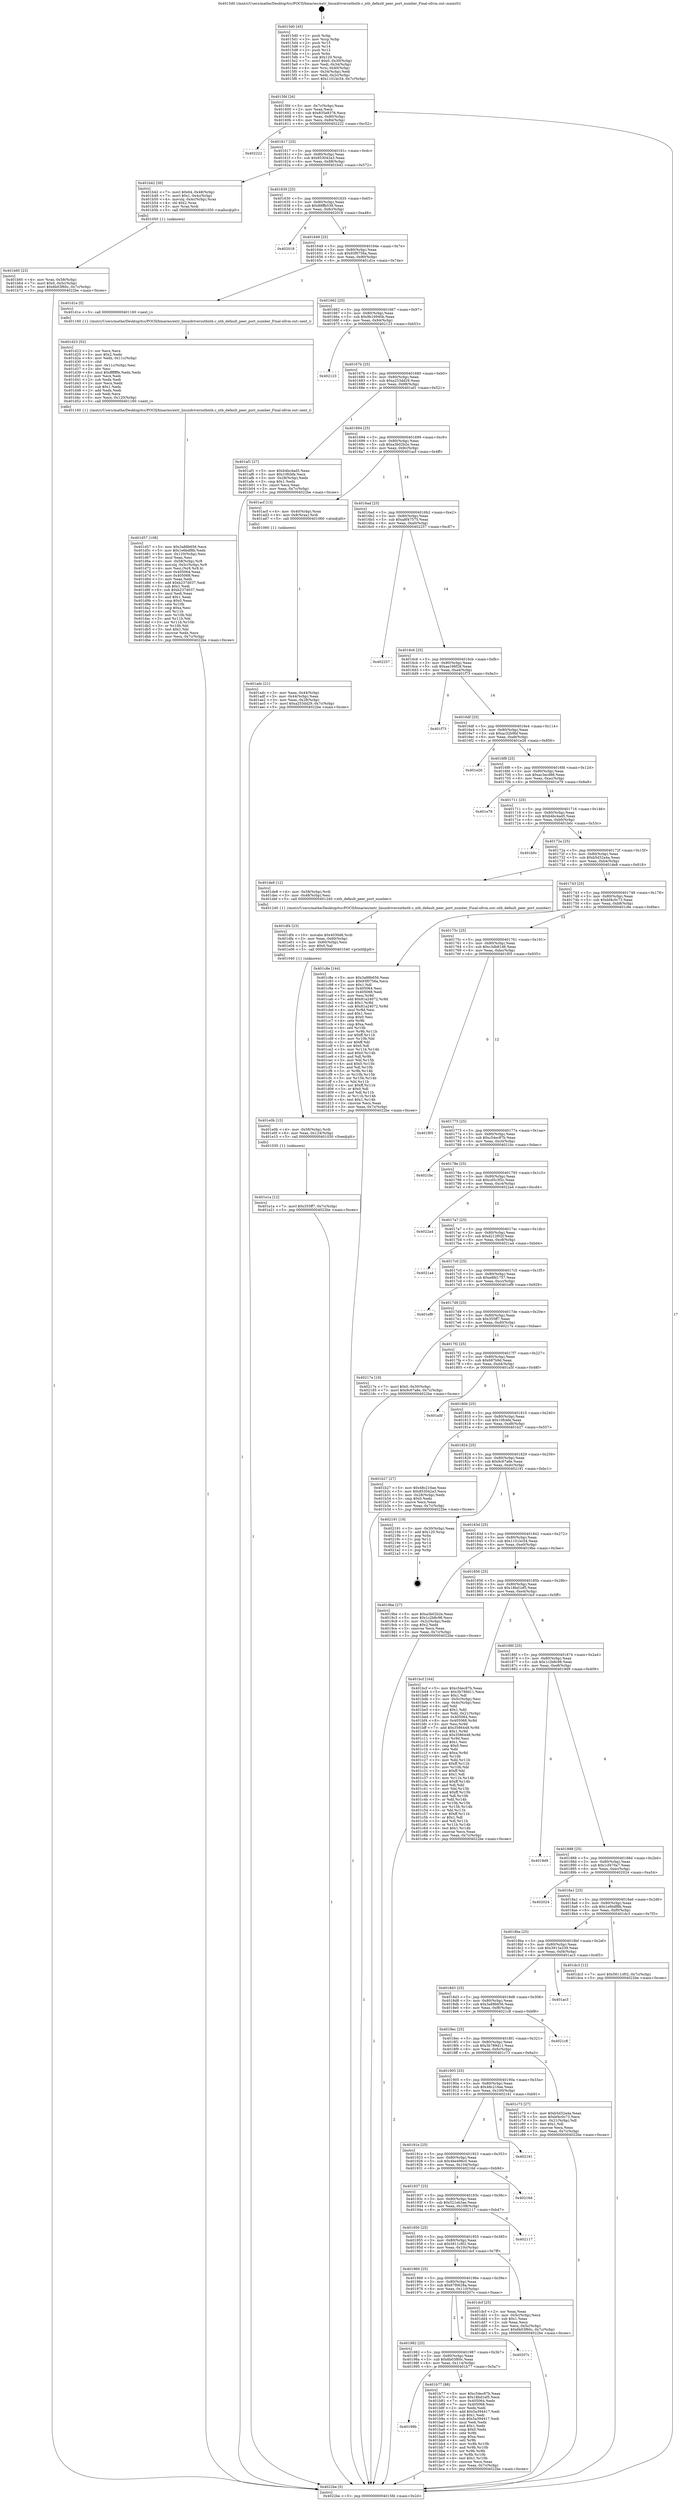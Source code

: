 digraph "0x4015d0" {
  label = "0x4015d0 (/mnt/c/Users/mathe/Desktop/tcc/POCII/binaries/extr_linuxdriversntbntb.c_ntb_default_peer_port_number_Final-ollvm.out::main(0))"
  labelloc = "t"
  node[shape=record]

  Entry [label="",width=0.3,height=0.3,shape=circle,fillcolor=black,style=filled]
  "0x4015fd" [label="{
     0x4015fd [26]\l
     | [instrs]\l
     &nbsp;&nbsp;0x4015fd \<+3\>: mov -0x7c(%rbp),%eax\l
     &nbsp;&nbsp;0x401600 \<+2\>: mov %eax,%ecx\l
     &nbsp;&nbsp;0x401602 \<+6\>: sub $0x835e8376,%ecx\l
     &nbsp;&nbsp;0x401608 \<+3\>: mov %eax,-0x80(%rbp)\l
     &nbsp;&nbsp;0x40160b \<+6\>: mov %ecx,-0x84(%rbp)\l
     &nbsp;&nbsp;0x401611 \<+6\>: je 0000000000402222 \<main+0xc52\>\l
  }"]
  "0x402222" [label="{
     0x402222\l
  }", style=dashed]
  "0x401617" [label="{
     0x401617 [25]\l
     | [instrs]\l
     &nbsp;&nbsp;0x401617 \<+5\>: jmp 000000000040161c \<main+0x4c\>\l
     &nbsp;&nbsp;0x40161c \<+3\>: mov -0x80(%rbp),%eax\l
     &nbsp;&nbsp;0x40161f \<+5\>: sub $0x853042a3,%eax\l
     &nbsp;&nbsp;0x401624 \<+6\>: mov %eax,-0x88(%rbp)\l
     &nbsp;&nbsp;0x40162a \<+6\>: je 0000000000401b42 \<main+0x572\>\l
  }"]
  Exit [label="",width=0.3,height=0.3,shape=circle,fillcolor=black,style=filled,peripheries=2]
  "0x401b42" [label="{
     0x401b42 [30]\l
     | [instrs]\l
     &nbsp;&nbsp;0x401b42 \<+7\>: movl $0x64,-0x48(%rbp)\l
     &nbsp;&nbsp;0x401b49 \<+7\>: movl $0x1,-0x4c(%rbp)\l
     &nbsp;&nbsp;0x401b50 \<+4\>: movslq -0x4c(%rbp),%rax\l
     &nbsp;&nbsp;0x401b54 \<+4\>: shl $0x2,%rax\l
     &nbsp;&nbsp;0x401b58 \<+3\>: mov %rax,%rdi\l
     &nbsp;&nbsp;0x401b5b \<+5\>: call 0000000000401050 \<malloc@plt\>\l
     | [calls]\l
     &nbsp;&nbsp;0x401050 \{1\} (unknown)\l
  }"]
  "0x401630" [label="{
     0x401630 [25]\l
     | [instrs]\l
     &nbsp;&nbsp;0x401630 \<+5\>: jmp 0000000000401635 \<main+0x65\>\l
     &nbsp;&nbsp;0x401635 \<+3\>: mov -0x80(%rbp),%eax\l
     &nbsp;&nbsp;0x401638 \<+5\>: sub $0x89ffb538,%eax\l
     &nbsp;&nbsp;0x40163d \<+6\>: mov %eax,-0x8c(%rbp)\l
     &nbsp;&nbsp;0x401643 \<+6\>: je 0000000000402018 \<main+0xa48\>\l
  }"]
  "0x401e1a" [label="{
     0x401e1a [12]\l
     | [instrs]\l
     &nbsp;&nbsp;0x401e1a \<+7\>: movl $0x355ff7,-0x7c(%rbp)\l
     &nbsp;&nbsp;0x401e21 \<+5\>: jmp 00000000004022be \<main+0xcee\>\l
  }"]
  "0x402018" [label="{
     0x402018\l
  }", style=dashed]
  "0x401649" [label="{
     0x401649 [25]\l
     | [instrs]\l
     &nbsp;&nbsp;0x401649 \<+5\>: jmp 000000000040164e \<main+0x7e\>\l
     &nbsp;&nbsp;0x40164e \<+3\>: mov -0x80(%rbp),%eax\l
     &nbsp;&nbsp;0x401651 \<+5\>: sub $0x93f0756a,%eax\l
     &nbsp;&nbsp;0x401656 \<+6\>: mov %eax,-0x90(%rbp)\l
     &nbsp;&nbsp;0x40165c \<+6\>: je 0000000000401d1e \<main+0x74e\>\l
  }"]
  "0x401e0b" [label="{
     0x401e0b [15]\l
     | [instrs]\l
     &nbsp;&nbsp;0x401e0b \<+4\>: mov -0x58(%rbp),%rdi\l
     &nbsp;&nbsp;0x401e0f \<+6\>: mov %eax,-0x124(%rbp)\l
     &nbsp;&nbsp;0x401e15 \<+5\>: call 0000000000401030 \<free@plt\>\l
     | [calls]\l
     &nbsp;&nbsp;0x401030 \{1\} (unknown)\l
  }"]
  "0x401d1e" [label="{
     0x401d1e [5]\l
     | [instrs]\l
     &nbsp;&nbsp;0x401d1e \<+5\>: call 0000000000401160 \<next_i\>\l
     | [calls]\l
     &nbsp;&nbsp;0x401160 \{1\} (/mnt/c/Users/mathe/Desktop/tcc/POCII/binaries/extr_linuxdriversntbntb.c_ntb_default_peer_port_number_Final-ollvm.out::next_i)\l
  }"]
  "0x401662" [label="{
     0x401662 [25]\l
     | [instrs]\l
     &nbsp;&nbsp;0x401662 \<+5\>: jmp 0000000000401667 \<main+0x97\>\l
     &nbsp;&nbsp;0x401667 \<+3\>: mov -0x80(%rbp),%eax\l
     &nbsp;&nbsp;0x40166a \<+5\>: sub $0x9b16940b,%eax\l
     &nbsp;&nbsp;0x40166f \<+6\>: mov %eax,-0x94(%rbp)\l
     &nbsp;&nbsp;0x401675 \<+6\>: je 0000000000402123 \<main+0xb53\>\l
  }"]
  "0x401df4" [label="{
     0x401df4 [23]\l
     | [instrs]\l
     &nbsp;&nbsp;0x401df4 \<+10\>: movabs $0x4030d6,%rdi\l
     &nbsp;&nbsp;0x401dfe \<+3\>: mov %eax,-0x60(%rbp)\l
     &nbsp;&nbsp;0x401e01 \<+3\>: mov -0x60(%rbp),%esi\l
     &nbsp;&nbsp;0x401e04 \<+2\>: mov $0x0,%al\l
     &nbsp;&nbsp;0x401e06 \<+5\>: call 0000000000401040 \<printf@plt\>\l
     | [calls]\l
     &nbsp;&nbsp;0x401040 \{1\} (unknown)\l
  }"]
  "0x402123" [label="{
     0x402123\l
  }", style=dashed]
  "0x40167b" [label="{
     0x40167b [25]\l
     | [instrs]\l
     &nbsp;&nbsp;0x40167b \<+5\>: jmp 0000000000401680 \<main+0xb0\>\l
     &nbsp;&nbsp;0x401680 \<+3\>: mov -0x80(%rbp),%eax\l
     &nbsp;&nbsp;0x401683 \<+5\>: sub $0xa253dd29,%eax\l
     &nbsp;&nbsp;0x401688 \<+6\>: mov %eax,-0x98(%rbp)\l
     &nbsp;&nbsp;0x40168e \<+6\>: je 0000000000401af1 \<main+0x521\>\l
  }"]
  "0x401d57" [label="{
     0x401d57 [108]\l
     | [instrs]\l
     &nbsp;&nbsp;0x401d57 \<+5\>: mov $0x3a88b656,%ecx\l
     &nbsp;&nbsp;0x401d5c \<+5\>: mov $0x1e6bdf8b,%edx\l
     &nbsp;&nbsp;0x401d61 \<+6\>: mov -0x120(%rbp),%esi\l
     &nbsp;&nbsp;0x401d67 \<+3\>: imul %eax,%esi\l
     &nbsp;&nbsp;0x401d6a \<+4\>: mov -0x58(%rbp),%r8\l
     &nbsp;&nbsp;0x401d6e \<+4\>: movslq -0x5c(%rbp),%r9\l
     &nbsp;&nbsp;0x401d72 \<+4\>: mov %esi,(%r8,%r9,4)\l
     &nbsp;&nbsp;0x401d76 \<+7\>: mov 0x405064,%eax\l
     &nbsp;&nbsp;0x401d7d \<+7\>: mov 0x405068,%esi\l
     &nbsp;&nbsp;0x401d84 \<+2\>: mov %eax,%edi\l
     &nbsp;&nbsp;0x401d86 \<+6\>: add $0xb237d037,%edi\l
     &nbsp;&nbsp;0x401d8c \<+3\>: sub $0x1,%edi\l
     &nbsp;&nbsp;0x401d8f \<+6\>: sub $0xb237d037,%edi\l
     &nbsp;&nbsp;0x401d95 \<+3\>: imul %edi,%eax\l
     &nbsp;&nbsp;0x401d98 \<+3\>: and $0x1,%eax\l
     &nbsp;&nbsp;0x401d9b \<+3\>: cmp $0x0,%eax\l
     &nbsp;&nbsp;0x401d9e \<+4\>: sete %r10b\l
     &nbsp;&nbsp;0x401da2 \<+3\>: cmp $0xa,%esi\l
     &nbsp;&nbsp;0x401da5 \<+4\>: setl %r11b\l
     &nbsp;&nbsp;0x401da9 \<+3\>: mov %r10b,%bl\l
     &nbsp;&nbsp;0x401dac \<+3\>: and %r11b,%bl\l
     &nbsp;&nbsp;0x401daf \<+3\>: xor %r11b,%r10b\l
     &nbsp;&nbsp;0x401db2 \<+3\>: or %r10b,%bl\l
     &nbsp;&nbsp;0x401db5 \<+3\>: test $0x1,%bl\l
     &nbsp;&nbsp;0x401db8 \<+3\>: cmovne %edx,%ecx\l
     &nbsp;&nbsp;0x401dbb \<+3\>: mov %ecx,-0x7c(%rbp)\l
     &nbsp;&nbsp;0x401dbe \<+5\>: jmp 00000000004022be \<main+0xcee\>\l
  }"]
  "0x401af1" [label="{
     0x401af1 [27]\l
     | [instrs]\l
     &nbsp;&nbsp;0x401af1 \<+5\>: mov $0xb4bc4ad5,%eax\l
     &nbsp;&nbsp;0x401af6 \<+5\>: mov $0x10fcbfe,%ecx\l
     &nbsp;&nbsp;0x401afb \<+3\>: mov -0x28(%rbp),%edx\l
     &nbsp;&nbsp;0x401afe \<+3\>: cmp $0x1,%edx\l
     &nbsp;&nbsp;0x401b01 \<+3\>: cmovl %ecx,%eax\l
     &nbsp;&nbsp;0x401b04 \<+3\>: mov %eax,-0x7c(%rbp)\l
     &nbsp;&nbsp;0x401b07 \<+5\>: jmp 00000000004022be \<main+0xcee\>\l
  }"]
  "0x401694" [label="{
     0x401694 [25]\l
     | [instrs]\l
     &nbsp;&nbsp;0x401694 \<+5\>: jmp 0000000000401699 \<main+0xc9\>\l
     &nbsp;&nbsp;0x401699 \<+3\>: mov -0x80(%rbp),%eax\l
     &nbsp;&nbsp;0x40169c \<+5\>: sub $0xa3b02b2e,%eax\l
     &nbsp;&nbsp;0x4016a1 \<+6\>: mov %eax,-0x9c(%rbp)\l
     &nbsp;&nbsp;0x4016a7 \<+6\>: je 0000000000401acf \<main+0x4ff\>\l
  }"]
  "0x401d23" [label="{
     0x401d23 [52]\l
     | [instrs]\l
     &nbsp;&nbsp;0x401d23 \<+2\>: xor %ecx,%ecx\l
     &nbsp;&nbsp;0x401d25 \<+5\>: mov $0x2,%edx\l
     &nbsp;&nbsp;0x401d2a \<+6\>: mov %edx,-0x11c(%rbp)\l
     &nbsp;&nbsp;0x401d30 \<+1\>: cltd\l
     &nbsp;&nbsp;0x401d31 \<+6\>: mov -0x11c(%rbp),%esi\l
     &nbsp;&nbsp;0x401d37 \<+2\>: idiv %esi\l
     &nbsp;&nbsp;0x401d39 \<+6\>: imul $0xfffffffe,%edx,%edx\l
     &nbsp;&nbsp;0x401d3f \<+2\>: mov %ecx,%edi\l
     &nbsp;&nbsp;0x401d41 \<+2\>: sub %edx,%edi\l
     &nbsp;&nbsp;0x401d43 \<+2\>: mov %ecx,%edx\l
     &nbsp;&nbsp;0x401d45 \<+3\>: sub $0x1,%edx\l
     &nbsp;&nbsp;0x401d48 \<+2\>: add %edx,%edi\l
     &nbsp;&nbsp;0x401d4a \<+2\>: sub %edi,%ecx\l
     &nbsp;&nbsp;0x401d4c \<+6\>: mov %ecx,-0x120(%rbp)\l
     &nbsp;&nbsp;0x401d52 \<+5\>: call 0000000000401160 \<next_i\>\l
     | [calls]\l
     &nbsp;&nbsp;0x401160 \{1\} (/mnt/c/Users/mathe/Desktop/tcc/POCII/binaries/extr_linuxdriversntbntb.c_ntb_default_peer_port_number_Final-ollvm.out::next_i)\l
  }"]
  "0x401acf" [label="{
     0x401acf [13]\l
     | [instrs]\l
     &nbsp;&nbsp;0x401acf \<+4\>: mov -0x40(%rbp),%rax\l
     &nbsp;&nbsp;0x401ad3 \<+4\>: mov 0x8(%rax),%rdi\l
     &nbsp;&nbsp;0x401ad7 \<+5\>: call 0000000000401060 \<atoi@plt\>\l
     | [calls]\l
     &nbsp;&nbsp;0x401060 \{1\} (unknown)\l
  }"]
  "0x4016ad" [label="{
     0x4016ad [25]\l
     | [instrs]\l
     &nbsp;&nbsp;0x4016ad \<+5\>: jmp 00000000004016b2 \<main+0xe2\>\l
     &nbsp;&nbsp;0x4016b2 \<+3\>: mov -0x80(%rbp),%eax\l
     &nbsp;&nbsp;0x4016b5 \<+5\>: sub $0xa8f47575,%eax\l
     &nbsp;&nbsp;0x4016ba \<+6\>: mov %eax,-0xa0(%rbp)\l
     &nbsp;&nbsp;0x4016c0 \<+6\>: je 0000000000402257 \<main+0xc87\>\l
  }"]
  "0x40199b" [label="{
     0x40199b\l
  }", style=dashed]
  "0x402257" [label="{
     0x402257\l
  }", style=dashed]
  "0x4016c6" [label="{
     0x4016c6 [25]\l
     | [instrs]\l
     &nbsp;&nbsp;0x4016c6 \<+5\>: jmp 00000000004016cb \<main+0xfb\>\l
     &nbsp;&nbsp;0x4016cb \<+3\>: mov -0x80(%rbp),%eax\l
     &nbsp;&nbsp;0x4016ce \<+5\>: sub $0xaa166f28,%eax\l
     &nbsp;&nbsp;0x4016d3 \<+6\>: mov %eax,-0xa4(%rbp)\l
     &nbsp;&nbsp;0x4016d9 \<+6\>: je 0000000000401f73 \<main+0x9a3\>\l
  }"]
  "0x401b77" [label="{
     0x401b77 [88]\l
     | [instrs]\l
     &nbsp;&nbsp;0x401b77 \<+5\>: mov $0xc54ec87b,%eax\l
     &nbsp;&nbsp;0x401b7c \<+5\>: mov $0x18bd1ef5,%ecx\l
     &nbsp;&nbsp;0x401b81 \<+7\>: mov 0x405064,%edx\l
     &nbsp;&nbsp;0x401b88 \<+7\>: mov 0x405068,%esi\l
     &nbsp;&nbsp;0x401b8f \<+2\>: mov %edx,%edi\l
     &nbsp;&nbsp;0x401b91 \<+6\>: add $0x5a394417,%edi\l
     &nbsp;&nbsp;0x401b97 \<+3\>: sub $0x1,%edi\l
     &nbsp;&nbsp;0x401b9a \<+6\>: sub $0x5a394417,%edi\l
     &nbsp;&nbsp;0x401ba0 \<+3\>: imul %edi,%edx\l
     &nbsp;&nbsp;0x401ba3 \<+3\>: and $0x1,%edx\l
     &nbsp;&nbsp;0x401ba6 \<+3\>: cmp $0x0,%edx\l
     &nbsp;&nbsp;0x401ba9 \<+4\>: sete %r8b\l
     &nbsp;&nbsp;0x401bad \<+3\>: cmp $0xa,%esi\l
     &nbsp;&nbsp;0x401bb0 \<+4\>: setl %r9b\l
     &nbsp;&nbsp;0x401bb4 \<+3\>: mov %r8b,%r10b\l
     &nbsp;&nbsp;0x401bb7 \<+3\>: and %r9b,%r10b\l
     &nbsp;&nbsp;0x401bba \<+3\>: xor %r9b,%r8b\l
     &nbsp;&nbsp;0x401bbd \<+3\>: or %r8b,%r10b\l
     &nbsp;&nbsp;0x401bc0 \<+4\>: test $0x1,%r10b\l
     &nbsp;&nbsp;0x401bc4 \<+3\>: cmovne %ecx,%eax\l
     &nbsp;&nbsp;0x401bc7 \<+3\>: mov %eax,-0x7c(%rbp)\l
     &nbsp;&nbsp;0x401bca \<+5\>: jmp 00000000004022be \<main+0xcee\>\l
  }"]
  "0x401f73" [label="{
     0x401f73\l
  }", style=dashed]
  "0x4016df" [label="{
     0x4016df [25]\l
     | [instrs]\l
     &nbsp;&nbsp;0x4016df \<+5\>: jmp 00000000004016e4 \<main+0x114\>\l
     &nbsp;&nbsp;0x4016e4 \<+3\>: mov -0x80(%rbp),%eax\l
     &nbsp;&nbsp;0x4016e7 \<+5\>: sub $0xac32b9bf,%eax\l
     &nbsp;&nbsp;0x4016ec \<+6\>: mov %eax,-0xa8(%rbp)\l
     &nbsp;&nbsp;0x4016f2 \<+6\>: je 0000000000401e26 \<main+0x856\>\l
  }"]
  "0x401982" [label="{
     0x401982 [25]\l
     | [instrs]\l
     &nbsp;&nbsp;0x401982 \<+5\>: jmp 0000000000401987 \<main+0x3b7\>\l
     &nbsp;&nbsp;0x401987 \<+3\>: mov -0x80(%rbp),%eax\l
     &nbsp;&nbsp;0x40198a \<+5\>: sub $0x6b03f60c,%eax\l
     &nbsp;&nbsp;0x40198f \<+6\>: mov %eax,-0x114(%rbp)\l
     &nbsp;&nbsp;0x401995 \<+6\>: je 0000000000401b77 \<main+0x5a7\>\l
  }"]
  "0x401e26" [label="{
     0x401e26\l
  }", style=dashed]
  "0x4016f8" [label="{
     0x4016f8 [25]\l
     | [instrs]\l
     &nbsp;&nbsp;0x4016f8 \<+5\>: jmp 00000000004016fd \<main+0x12d\>\l
     &nbsp;&nbsp;0x4016fd \<+3\>: mov -0x80(%rbp),%eax\l
     &nbsp;&nbsp;0x401700 \<+5\>: sub $0xac3ecd86,%eax\l
     &nbsp;&nbsp;0x401705 \<+6\>: mov %eax,-0xac(%rbp)\l
     &nbsp;&nbsp;0x40170b \<+6\>: je 0000000000401e79 \<main+0x8a9\>\l
  }"]
  "0x40207c" [label="{
     0x40207c\l
  }", style=dashed]
  "0x401e79" [label="{
     0x401e79\l
  }", style=dashed]
  "0x401711" [label="{
     0x401711 [25]\l
     | [instrs]\l
     &nbsp;&nbsp;0x401711 \<+5\>: jmp 0000000000401716 \<main+0x146\>\l
     &nbsp;&nbsp;0x401716 \<+3\>: mov -0x80(%rbp),%eax\l
     &nbsp;&nbsp;0x401719 \<+5\>: sub $0xb4bc4ad5,%eax\l
     &nbsp;&nbsp;0x40171e \<+6\>: mov %eax,-0xb0(%rbp)\l
     &nbsp;&nbsp;0x401724 \<+6\>: je 0000000000401b0c \<main+0x53c\>\l
  }"]
  "0x401969" [label="{
     0x401969 [25]\l
     | [instrs]\l
     &nbsp;&nbsp;0x401969 \<+5\>: jmp 000000000040196e \<main+0x39e\>\l
     &nbsp;&nbsp;0x40196e \<+3\>: mov -0x80(%rbp),%eax\l
     &nbsp;&nbsp;0x401971 \<+5\>: sub $0x67f0628a,%eax\l
     &nbsp;&nbsp;0x401976 \<+6\>: mov %eax,-0x110(%rbp)\l
     &nbsp;&nbsp;0x40197c \<+6\>: je 000000000040207c \<main+0xaac\>\l
  }"]
  "0x401b0c" [label="{
     0x401b0c\l
  }", style=dashed]
  "0x40172a" [label="{
     0x40172a [25]\l
     | [instrs]\l
     &nbsp;&nbsp;0x40172a \<+5\>: jmp 000000000040172f \<main+0x15f\>\l
     &nbsp;&nbsp;0x40172f \<+3\>: mov -0x80(%rbp),%eax\l
     &nbsp;&nbsp;0x401732 \<+5\>: sub $0xb5d32a4a,%eax\l
     &nbsp;&nbsp;0x401737 \<+6\>: mov %eax,-0xb4(%rbp)\l
     &nbsp;&nbsp;0x40173d \<+6\>: je 0000000000401de8 \<main+0x818\>\l
  }"]
  "0x401dcf" [label="{
     0x401dcf [25]\l
     | [instrs]\l
     &nbsp;&nbsp;0x401dcf \<+2\>: xor %eax,%eax\l
     &nbsp;&nbsp;0x401dd1 \<+3\>: mov -0x5c(%rbp),%ecx\l
     &nbsp;&nbsp;0x401dd4 \<+3\>: sub $0x1,%eax\l
     &nbsp;&nbsp;0x401dd7 \<+2\>: sub %eax,%ecx\l
     &nbsp;&nbsp;0x401dd9 \<+3\>: mov %ecx,-0x5c(%rbp)\l
     &nbsp;&nbsp;0x401ddc \<+7\>: movl $0x6b03f60c,-0x7c(%rbp)\l
     &nbsp;&nbsp;0x401de3 \<+5\>: jmp 00000000004022be \<main+0xcee\>\l
  }"]
  "0x401de8" [label="{
     0x401de8 [12]\l
     | [instrs]\l
     &nbsp;&nbsp;0x401de8 \<+4\>: mov -0x58(%rbp),%rdi\l
     &nbsp;&nbsp;0x401dec \<+3\>: mov -0x48(%rbp),%esi\l
     &nbsp;&nbsp;0x401def \<+5\>: call 0000000000401240 \<ntb_default_peer_port_number\>\l
     | [calls]\l
     &nbsp;&nbsp;0x401240 \{1\} (/mnt/c/Users/mathe/Desktop/tcc/POCII/binaries/extr_linuxdriversntbntb.c_ntb_default_peer_port_number_Final-ollvm.out::ntb_default_peer_port_number)\l
  }"]
  "0x401743" [label="{
     0x401743 [25]\l
     | [instrs]\l
     &nbsp;&nbsp;0x401743 \<+5\>: jmp 0000000000401748 \<main+0x178\>\l
     &nbsp;&nbsp;0x401748 \<+3\>: mov -0x80(%rbp),%eax\l
     &nbsp;&nbsp;0x40174b \<+5\>: sub $0xbf4c0c73,%eax\l
     &nbsp;&nbsp;0x401750 \<+6\>: mov %eax,-0xb8(%rbp)\l
     &nbsp;&nbsp;0x401756 \<+6\>: je 0000000000401c8e \<main+0x6be\>\l
  }"]
  "0x401950" [label="{
     0x401950 [25]\l
     | [instrs]\l
     &nbsp;&nbsp;0x401950 \<+5\>: jmp 0000000000401955 \<main+0x385\>\l
     &nbsp;&nbsp;0x401955 \<+3\>: mov -0x80(%rbp),%eax\l
     &nbsp;&nbsp;0x401958 \<+5\>: sub $0x5811cf02,%eax\l
     &nbsp;&nbsp;0x40195d \<+6\>: mov %eax,-0x10c(%rbp)\l
     &nbsp;&nbsp;0x401963 \<+6\>: je 0000000000401dcf \<main+0x7ff\>\l
  }"]
  "0x401c8e" [label="{
     0x401c8e [144]\l
     | [instrs]\l
     &nbsp;&nbsp;0x401c8e \<+5\>: mov $0x3a88b656,%eax\l
     &nbsp;&nbsp;0x401c93 \<+5\>: mov $0x93f0756a,%ecx\l
     &nbsp;&nbsp;0x401c98 \<+2\>: mov $0x1,%dl\l
     &nbsp;&nbsp;0x401c9a \<+7\>: mov 0x405064,%esi\l
     &nbsp;&nbsp;0x401ca1 \<+7\>: mov 0x405068,%edi\l
     &nbsp;&nbsp;0x401ca8 \<+3\>: mov %esi,%r8d\l
     &nbsp;&nbsp;0x401cab \<+7\>: add $0x81a24072,%r8d\l
     &nbsp;&nbsp;0x401cb2 \<+4\>: sub $0x1,%r8d\l
     &nbsp;&nbsp;0x401cb6 \<+7\>: sub $0x81a24072,%r8d\l
     &nbsp;&nbsp;0x401cbd \<+4\>: imul %r8d,%esi\l
     &nbsp;&nbsp;0x401cc1 \<+3\>: and $0x1,%esi\l
     &nbsp;&nbsp;0x401cc4 \<+3\>: cmp $0x0,%esi\l
     &nbsp;&nbsp;0x401cc7 \<+4\>: sete %r9b\l
     &nbsp;&nbsp;0x401ccb \<+3\>: cmp $0xa,%edi\l
     &nbsp;&nbsp;0x401cce \<+4\>: setl %r10b\l
     &nbsp;&nbsp;0x401cd2 \<+3\>: mov %r9b,%r11b\l
     &nbsp;&nbsp;0x401cd5 \<+4\>: xor $0xff,%r11b\l
     &nbsp;&nbsp;0x401cd9 \<+3\>: mov %r10b,%bl\l
     &nbsp;&nbsp;0x401cdc \<+3\>: xor $0xff,%bl\l
     &nbsp;&nbsp;0x401cdf \<+3\>: xor $0x0,%dl\l
     &nbsp;&nbsp;0x401ce2 \<+3\>: mov %r11b,%r14b\l
     &nbsp;&nbsp;0x401ce5 \<+4\>: and $0x0,%r14b\l
     &nbsp;&nbsp;0x401ce9 \<+3\>: and %dl,%r9b\l
     &nbsp;&nbsp;0x401cec \<+3\>: mov %bl,%r15b\l
     &nbsp;&nbsp;0x401cef \<+4\>: and $0x0,%r15b\l
     &nbsp;&nbsp;0x401cf3 \<+3\>: and %dl,%r10b\l
     &nbsp;&nbsp;0x401cf6 \<+3\>: or %r9b,%r14b\l
     &nbsp;&nbsp;0x401cf9 \<+3\>: or %r10b,%r15b\l
     &nbsp;&nbsp;0x401cfc \<+3\>: xor %r15b,%r14b\l
     &nbsp;&nbsp;0x401cff \<+3\>: or %bl,%r11b\l
     &nbsp;&nbsp;0x401d02 \<+4\>: xor $0xff,%r11b\l
     &nbsp;&nbsp;0x401d06 \<+3\>: or $0x0,%dl\l
     &nbsp;&nbsp;0x401d09 \<+3\>: and %dl,%r11b\l
     &nbsp;&nbsp;0x401d0c \<+3\>: or %r11b,%r14b\l
     &nbsp;&nbsp;0x401d0f \<+4\>: test $0x1,%r14b\l
     &nbsp;&nbsp;0x401d13 \<+3\>: cmovne %ecx,%eax\l
     &nbsp;&nbsp;0x401d16 \<+3\>: mov %eax,-0x7c(%rbp)\l
     &nbsp;&nbsp;0x401d19 \<+5\>: jmp 00000000004022be \<main+0xcee\>\l
  }"]
  "0x40175c" [label="{
     0x40175c [25]\l
     | [instrs]\l
     &nbsp;&nbsp;0x40175c \<+5\>: jmp 0000000000401761 \<main+0x191\>\l
     &nbsp;&nbsp;0x401761 \<+3\>: mov -0x80(%rbp),%eax\l
     &nbsp;&nbsp;0x401764 \<+5\>: sub $0xc3db81d6,%eax\l
     &nbsp;&nbsp;0x401769 \<+6\>: mov %eax,-0xbc(%rbp)\l
     &nbsp;&nbsp;0x40176f \<+6\>: je 0000000000401f05 \<main+0x935\>\l
  }"]
  "0x402117" [label="{
     0x402117\l
  }", style=dashed]
  "0x401f05" [label="{
     0x401f05\l
  }", style=dashed]
  "0x401775" [label="{
     0x401775 [25]\l
     | [instrs]\l
     &nbsp;&nbsp;0x401775 \<+5\>: jmp 000000000040177a \<main+0x1aa\>\l
     &nbsp;&nbsp;0x40177a \<+3\>: mov -0x80(%rbp),%eax\l
     &nbsp;&nbsp;0x40177d \<+5\>: sub $0xc54ec87b,%eax\l
     &nbsp;&nbsp;0x401782 \<+6\>: mov %eax,-0xc0(%rbp)\l
     &nbsp;&nbsp;0x401788 \<+6\>: je 00000000004021bc \<main+0xbec\>\l
  }"]
  "0x401937" [label="{
     0x401937 [25]\l
     | [instrs]\l
     &nbsp;&nbsp;0x401937 \<+5\>: jmp 000000000040193c \<main+0x36c\>\l
     &nbsp;&nbsp;0x40193c \<+3\>: mov -0x80(%rbp),%eax\l
     &nbsp;&nbsp;0x40193f \<+5\>: sub $0x521eb3ae,%eax\l
     &nbsp;&nbsp;0x401944 \<+6\>: mov %eax,-0x108(%rbp)\l
     &nbsp;&nbsp;0x40194a \<+6\>: je 0000000000402117 \<main+0xb47\>\l
  }"]
  "0x4021bc" [label="{
     0x4021bc\l
  }", style=dashed]
  "0x40178e" [label="{
     0x40178e [25]\l
     | [instrs]\l
     &nbsp;&nbsp;0x40178e \<+5\>: jmp 0000000000401793 \<main+0x1c3\>\l
     &nbsp;&nbsp;0x401793 \<+3\>: mov -0x80(%rbp),%eax\l
     &nbsp;&nbsp;0x401796 \<+5\>: sub $0xcd5c3f2c,%eax\l
     &nbsp;&nbsp;0x40179b \<+6\>: mov %eax,-0xc4(%rbp)\l
     &nbsp;&nbsp;0x4017a1 \<+6\>: je 00000000004022a4 \<main+0xcd4\>\l
  }"]
  "0x40216d" [label="{
     0x40216d\l
  }", style=dashed]
  "0x4022a4" [label="{
     0x4022a4\l
  }", style=dashed]
  "0x4017a7" [label="{
     0x4017a7 [25]\l
     | [instrs]\l
     &nbsp;&nbsp;0x4017a7 \<+5\>: jmp 00000000004017ac \<main+0x1dc\>\l
     &nbsp;&nbsp;0x4017ac \<+3\>: mov -0x80(%rbp),%eax\l
     &nbsp;&nbsp;0x4017af \<+5\>: sub $0xd212f02f,%eax\l
     &nbsp;&nbsp;0x4017b4 \<+6\>: mov %eax,-0xc8(%rbp)\l
     &nbsp;&nbsp;0x4017ba \<+6\>: je 00000000004021a4 \<main+0xbd4\>\l
  }"]
  "0x40191e" [label="{
     0x40191e [25]\l
     | [instrs]\l
     &nbsp;&nbsp;0x40191e \<+5\>: jmp 0000000000401923 \<main+0x353\>\l
     &nbsp;&nbsp;0x401923 \<+3\>: mov -0x80(%rbp),%eax\l
     &nbsp;&nbsp;0x401926 \<+5\>: sub $0x4be496c0,%eax\l
     &nbsp;&nbsp;0x40192b \<+6\>: mov %eax,-0x104(%rbp)\l
     &nbsp;&nbsp;0x401931 \<+6\>: je 000000000040216d \<main+0xb9d\>\l
  }"]
  "0x4021a4" [label="{
     0x4021a4\l
  }", style=dashed]
  "0x4017c0" [label="{
     0x4017c0 [25]\l
     | [instrs]\l
     &nbsp;&nbsp;0x4017c0 \<+5\>: jmp 00000000004017c5 \<main+0x1f5\>\l
     &nbsp;&nbsp;0x4017c5 \<+3\>: mov -0x80(%rbp),%eax\l
     &nbsp;&nbsp;0x4017c8 \<+5\>: sub $0xe8fd1757,%eax\l
     &nbsp;&nbsp;0x4017cd \<+6\>: mov %eax,-0xcc(%rbp)\l
     &nbsp;&nbsp;0x4017d3 \<+6\>: je 0000000000401ef9 \<main+0x929\>\l
  }"]
  "0x402161" [label="{
     0x402161\l
  }", style=dashed]
  "0x401ef9" [label="{
     0x401ef9\l
  }", style=dashed]
  "0x4017d9" [label="{
     0x4017d9 [25]\l
     | [instrs]\l
     &nbsp;&nbsp;0x4017d9 \<+5\>: jmp 00000000004017de \<main+0x20e\>\l
     &nbsp;&nbsp;0x4017de \<+3\>: mov -0x80(%rbp),%eax\l
     &nbsp;&nbsp;0x4017e1 \<+5\>: sub $0x355ff7,%eax\l
     &nbsp;&nbsp;0x4017e6 \<+6\>: mov %eax,-0xd0(%rbp)\l
     &nbsp;&nbsp;0x4017ec \<+6\>: je 000000000040217e \<main+0xbae\>\l
  }"]
  "0x401905" [label="{
     0x401905 [25]\l
     | [instrs]\l
     &nbsp;&nbsp;0x401905 \<+5\>: jmp 000000000040190a \<main+0x33a\>\l
     &nbsp;&nbsp;0x40190a \<+3\>: mov -0x80(%rbp),%eax\l
     &nbsp;&nbsp;0x40190d \<+5\>: sub $0x48c216ae,%eax\l
     &nbsp;&nbsp;0x401912 \<+6\>: mov %eax,-0x100(%rbp)\l
     &nbsp;&nbsp;0x401918 \<+6\>: je 0000000000402161 \<main+0xb91\>\l
  }"]
  "0x40217e" [label="{
     0x40217e [19]\l
     | [instrs]\l
     &nbsp;&nbsp;0x40217e \<+7\>: movl $0x0,-0x30(%rbp)\l
     &nbsp;&nbsp;0x402185 \<+7\>: movl $0x9c67a8e,-0x7c(%rbp)\l
     &nbsp;&nbsp;0x40218c \<+5\>: jmp 00000000004022be \<main+0xcee\>\l
  }"]
  "0x4017f2" [label="{
     0x4017f2 [25]\l
     | [instrs]\l
     &nbsp;&nbsp;0x4017f2 \<+5\>: jmp 00000000004017f7 \<main+0x227\>\l
     &nbsp;&nbsp;0x4017f7 \<+3\>: mov -0x80(%rbp),%eax\l
     &nbsp;&nbsp;0x4017fa \<+5\>: sub $0x687b9d,%eax\l
     &nbsp;&nbsp;0x4017ff \<+6\>: mov %eax,-0xd4(%rbp)\l
     &nbsp;&nbsp;0x401805 \<+6\>: je 0000000000401a5f \<main+0x48f\>\l
  }"]
  "0x401c73" [label="{
     0x401c73 [27]\l
     | [instrs]\l
     &nbsp;&nbsp;0x401c73 \<+5\>: mov $0xb5d32a4a,%eax\l
     &nbsp;&nbsp;0x401c78 \<+5\>: mov $0xbf4c0c73,%ecx\l
     &nbsp;&nbsp;0x401c7d \<+3\>: mov -0x21(%rbp),%dl\l
     &nbsp;&nbsp;0x401c80 \<+3\>: test $0x1,%dl\l
     &nbsp;&nbsp;0x401c83 \<+3\>: cmovne %ecx,%eax\l
     &nbsp;&nbsp;0x401c86 \<+3\>: mov %eax,-0x7c(%rbp)\l
     &nbsp;&nbsp;0x401c89 \<+5\>: jmp 00000000004022be \<main+0xcee\>\l
  }"]
  "0x401a5f" [label="{
     0x401a5f\l
  }", style=dashed]
  "0x40180b" [label="{
     0x40180b [25]\l
     | [instrs]\l
     &nbsp;&nbsp;0x40180b \<+5\>: jmp 0000000000401810 \<main+0x240\>\l
     &nbsp;&nbsp;0x401810 \<+3\>: mov -0x80(%rbp),%eax\l
     &nbsp;&nbsp;0x401813 \<+5\>: sub $0x10fcbfe,%eax\l
     &nbsp;&nbsp;0x401818 \<+6\>: mov %eax,-0xd8(%rbp)\l
     &nbsp;&nbsp;0x40181e \<+6\>: je 0000000000401b27 \<main+0x557\>\l
  }"]
  "0x4018ec" [label="{
     0x4018ec [25]\l
     | [instrs]\l
     &nbsp;&nbsp;0x4018ec \<+5\>: jmp 00000000004018f1 \<main+0x321\>\l
     &nbsp;&nbsp;0x4018f1 \<+3\>: mov -0x80(%rbp),%eax\l
     &nbsp;&nbsp;0x4018f4 \<+5\>: sub $0x3b789d11,%eax\l
     &nbsp;&nbsp;0x4018f9 \<+6\>: mov %eax,-0xfc(%rbp)\l
     &nbsp;&nbsp;0x4018ff \<+6\>: je 0000000000401c73 \<main+0x6a3\>\l
  }"]
  "0x401b27" [label="{
     0x401b27 [27]\l
     | [instrs]\l
     &nbsp;&nbsp;0x401b27 \<+5\>: mov $0x48c216ae,%eax\l
     &nbsp;&nbsp;0x401b2c \<+5\>: mov $0x853042a3,%ecx\l
     &nbsp;&nbsp;0x401b31 \<+3\>: mov -0x28(%rbp),%edx\l
     &nbsp;&nbsp;0x401b34 \<+3\>: cmp $0x0,%edx\l
     &nbsp;&nbsp;0x401b37 \<+3\>: cmove %ecx,%eax\l
     &nbsp;&nbsp;0x401b3a \<+3\>: mov %eax,-0x7c(%rbp)\l
     &nbsp;&nbsp;0x401b3d \<+5\>: jmp 00000000004022be \<main+0xcee\>\l
  }"]
  "0x401824" [label="{
     0x401824 [25]\l
     | [instrs]\l
     &nbsp;&nbsp;0x401824 \<+5\>: jmp 0000000000401829 \<main+0x259\>\l
     &nbsp;&nbsp;0x401829 \<+3\>: mov -0x80(%rbp),%eax\l
     &nbsp;&nbsp;0x40182c \<+5\>: sub $0x9c67a8e,%eax\l
     &nbsp;&nbsp;0x401831 \<+6\>: mov %eax,-0xdc(%rbp)\l
     &nbsp;&nbsp;0x401837 \<+6\>: je 0000000000402191 \<main+0xbc1\>\l
  }"]
  "0x4021c8" [label="{
     0x4021c8\l
  }", style=dashed]
  "0x402191" [label="{
     0x402191 [19]\l
     | [instrs]\l
     &nbsp;&nbsp;0x402191 \<+3\>: mov -0x30(%rbp),%eax\l
     &nbsp;&nbsp;0x402194 \<+7\>: add $0x120,%rsp\l
     &nbsp;&nbsp;0x40219b \<+1\>: pop %rbx\l
     &nbsp;&nbsp;0x40219c \<+2\>: pop %r12\l
     &nbsp;&nbsp;0x40219e \<+2\>: pop %r14\l
     &nbsp;&nbsp;0x4021a0 \<+2\>: pop %r15\l
     &nbsp;&nbsp;0x4021a2 \<+1\>: pop %rbp\l
     &nbsp;&nbsp;0x4021a3 \<+1\>: ret\l
  }"]
  "0x40183d" [label="{
     0x40183d [25]\l
     | [instrs]\l
     &nbsp;&nbsp;0x40183d \<+5\>: jmp 0000000000401842 \<main+0x272\>\l
     &nbsp;&nbsp;0x401842 \<+3\>: mov -0x80(%rbp),%eax\l
     &nbsp;&nbsp;0x401845 \<+5\>: sub $0x1101bc54,%eax\l
     &nbsp;&nbsp;0x40184a \<+6\>: mov %eax,-0xe0(%rbp)\l
     &nbsp;&nbsp;0x401850 \<+6\>: je 00000000004019be \<main+0x3ee\>\l
  }"]
  "0x4018d3" [label="{
     0x4018d3 [25]\l
     | [instrs]\l
     &nbsp;&nbsp;0x4018d3 \<+5\>: jmp 00000000004018d8 \<main+0x308\>\l
     &nbsp;&nbsp;0x4018d8 \<+3\>: mov -0x80(%rbp),%eax\l
     &nbsp;&nbsp;0x4018db \<+5\>: sub $0x3a88b656,%eax\l
     &nbsp;&nbsp;0x4018e0 \<+6\>: mov %eax,-0xf8(%rbp)\l
     &nbsp;&nbsp;0x4018e6 \<+6\>: je 00000000004021c8 \<main+0xbf8\>\l
  }"]
  "0x4019be" [label="{
     0x4019be [27]\l
     | [instrs]\l
     &nbsp;&nbsp;0x4019be \<+5\>: mov $0xa3b02b2e,%eax\l
     &nbsp;&nbsp;0x4019c3 \<+5\>: mov $0x1c2b8c98,%ecx\l
     &nbsp;&nbsp;0x4019c8 \<+3\>: mov -0x2c(%rbp),%edx\l
     &nbsp;&nbsp;0x4019cb \<+3\>: cmp $0x2,%edx\l
     &nbsp;&nbsp;0x4019ce \<+3\>: cmovne %ecx,%eax\l
     &nbsp;&nbsp;0x4019d1 \<+3\>: mov %eax,-0x7c(%rbp)\l
     &nbsp;&nbsp;0x4019d4 \<+5\>: jmp 00000000004022be \<main+0xcee\>\l
  }"]
  "0x401856" [label="{
     0x401856 [25]\l
     | [instrs]\l
     &nbsp;&nbsp;0x401856 \<+5\>: jmp 000000000040185b \<main+0x28b\>\l
     &nbsp;&nbsp;0x40185b \<+3\>: mov -0x80(%rbp),%eax\l
     &nbsp;&nbsp;0x40185e \<+5\>: sub $0x18bd1ef5,%eax\l
     &nbsp;&nbsp;0x401863 \<+6\>: mov %eax,-0xe4(%rbp)\l
     &nbsp;&nbsp;0x401869 \<+6\>: je 0000000000401bcf \<main+0x5ff\>\l
  }"]
  "0x4022be" [label="{
     0x4022be [5]\l
     | [instrs]\l
     &nbsp;&nbsp;0x4022be \<+5\>: jmp 00000000004015fd \<main+0x2d\>\l
  }"]
  "0x4015d0" [label="{
     0x4015d0 [45]\l
     | [instrs]\l
     &nbsp;&nbsp;0x4015d0 \<+1\>: push %rbp\l
     &nbsp;&nbsp;0x4015d1 \<+3\>: mov %rsp,%rbp\l
     &nbsp;&nbsp;0x4015d4 \<+2\>: push %r15\l
     &nbsp;&nbsp;0x4015d6 \<+2\>: push %r14\l
     &nbsp;&nbsp;0x4015d8 \<+2\>: push %r12\l
     &nbsp;&nbsp;0x4015da \<+1\>: push %rbx\l
     &nbsp;&nbsp;0x4015db \<+7\>: sub $0x120,%rsp\l
     &nbsp;&nbsp;0x4015e2 \<+7\>: movl $0x0,-0x30(%rbp)\l
     &nbsp;&nbsp;0x4015e9 \<+3\>: mov %edi,-0x34(%rbp)\l
     &nbsp;&nbsp;0x4015ec \<+4\>: mov %rsi,-0x40(%rbp)\l
     &nbsp;&nbsp;0x4015f0 \<+3\>: mov -0x34(%rbp),%edi\l
     &nbsp;&nbsp;0x4015f3 \<+3\>: mov %edi,-0x2c(%rbp)\l
     &nbsp;&nbsp;0x4015f6 \<+7\>: movl $0x1101bc54,-0x7c(%rbp)\l
  }"]
  "0x401adc" [label="{
     0x401adc [21]\l
     | [instrs]\l
     &nbsp;&nbsp;0x401adc \<+3\>: mov %eax,-0x44(%rbp)\l
     &nbsp;&nbsp;0x401adf \<+3\>: mov -0x44(%rbp),%eax\l
     &nbsp;&nbsp;0x401ae2 \<+3\>: mov %eax,-0x28(%rbp)\l
     &nbsp;&nbsp;0x401ae5 \<+7\>: movl $0xa253dd29,-0x7c(%rbp)\l
     &nbsp;&nbsp;0x401aec \<+5\>: jmp 00000000004022be \<main+0xcee\>\l
  }"]
  "0x401b60" [label="{
     0x401b60 [23]\l
     | [instrs]\l
     &nbsp;&nbsp;0x401b60 \<+4\>: mov %rax,-0x58(%rbp)\l
     &nbsp;&nbsp;0x401b64 \<+7\>: movl $0x0,-0x5c(%rbp)\l
     &nbsp;&nbsp;0x401b6b \<+7\>: movl $0x6b03f60c,-0x7c(%rbp)\l
     &nbsp;&nbsp;0x401b72 \<+5\>: jmp 00000000004022be \<main+0xcee\>\l
  }"]
  "0x401ac3" [label="{
     0x401ac3\l
  }", style=dashed]
  "0x401bcf" [label="{
     0x401bcf [164]\l
     | [instrs]\l
     &nbsp;&nbsp;0x401bcf \<+5\>: mov $0xc54ec87b,%eax\l
     &nbsp;&nbsp;0x401bd4 \<+5\>: mov $0x3b789d11,%ecx\l
     &nbsp;&nbsp;0x401bd9 \<+2\>: mov $0x1,%dl\l
     &nbsp;&nbsp;0x401bdb \<+3\>: mov -0x5c(%rbp),%esi\l
     &nbsp;&nbsp;0x401bde \<+3\>: cmp -0x4c(%rbp),%esi\l
     &nbsp;&nbsp;0x401be1 \<+4\>: setl %dil\l
     &nbsp;&nbsp;0x401be5 \<+4\>: and $0x1,%dil\l
     &nbsp;&nbsp;0x401be9 \<+4\>: mov %dil,-0x21(%rbp)\l
     &nbsp;&nbsp;0x401bed \<+7\>: mov 0x405064,%esi\l
     &nbsp;&nbsp;0x401bf4 \<+8\>: mov 0x405068,%r8d\l
     &nbsp;&nbsp;0x401bfc \<+3\>: mov %esi,%r9d\l
     &nbsp;&nbsp;0x401bff \<+7\>: add $0x3586448,%r9d\l
     &nbsp;&nbsp;0x401c06 \<+4\>: sub $0x1,%r9d\l
     &nbsp;&nbsp;0x401c0a \<+7\>: sub $0x3586448,%r9d\l
     &nbsp;&nbsp;0x401c11 \<+4\>: imul %r9d,%esi\l
     &nbsp;&nbsp;0x401c15 \<+3\>: and $0x1,%esi\l
     &nbsp;&nbsp;0x401c18 \<+3\>: cmp $0x0,%esi\l
     &nbsp;&nbsp;0x401c1b \<+4\>: sete %dil\l
     &nbsp;&nbsp;0x401c1f \<+4\>: cmp $0xa,%r8d\l
     &nbsp;&nbsp;0x401c23 \<+4\>: setl %r10b\l
     &nbsp;&nbsp;0x401c27 \<+3\>: mov %dil,%r11b\l
     &nbsp;&nbsp;0x401c2a \<+4\>: xor $0xff,%r11b\l
     &nbsp;&nbsp;0x401c2e \<+3\>: mov %r10b,%bl\l
     &nbsp;&nbsp;0x401c31 \<+3\>: xor $0xff,%bl\l
     &nbsp;&nbsp;0x401c34 \<+3\>: xor $0x1,%dl\l
     &nbsp;&nbsp;0x401c37 \<+3\>: mov %r11b,%r14b\l
     &nbsp;&nbsp;0x401c3a \<+4\>: and $0xff,%r14b\l
     &nbsp;&nbsp;0x401c3e \<+3\>: and %dl,%dil\l
     &nbsp;&nbsp;0x401c41 \<+3\>: mov %bl,%r15b\l
     &nbsp;&nbsp;0x401c44 \<+4\>: and $0xff,%r15b\l
     &nbsp;&nbsp;0x401c48 \<+3\>: and %dl,%r10b\l
     &nbsp;&nbsp;0x401c4b \<+3\>: or %dil,%r14b\l
     &nbsp;&nbsp;0x401c4e \<+3\>: or %r10b,%r15b\l
     &nbsp;&nbsp;0x401c51 \<+3\>: xor %r15b,%r14b\l
     &nbsp;&nbsp;0x401c54 \<+3\>: or %bl,%r11b\l
     &nbsp;&nbsp;0x401c57 \<+4\>: xor $0xff,%r11b\l
     &nbsp;&nbsp;0x401c5b \<+3\>: or $0x1,%dl\l
     &nbsp;&nbsp;0x401c5e \<+3\>: and %dl,%r11b\l
     &nbsp;&nbsp;0x401c61 \<+3\>: or %r11b,%r14b\l
     &nbsp;&nbsp;0x401c64 \<+4\>: test $0x1,%r14b\l
     &nbsp;&nbsp;0x401c68 \<+3\>: cmovne %ecx,%eax\l
     &nbsp;&nbsp;0x401c6b \<+3\>: mov %eax,-0x7c(%rbp)\l
     &nbsp;&nbsp;0x401c6e \<+5\>: jmp 00000000004022be \<main+0xcee\>\l
  }"]
  "0x40186f" [label="{
     0x40186f [25]\l
     | [instrs]\l
     &nbsp;&nbsp;0x40186f \<+5\>: jmp 0000000000401874 \<main+0x2a4\>\l
     &nbsp;&nbsp;0x401874 \<+3\>: mov -0x80(%rbp),%eax\l
     &nbsp;&nbsp;0x401877 \<+5\>: sub $0x1c2b8c98,%eax\l
     &nbsp;&nbsp;0x40187c \<+6\>: mov %eax,-0xe8(%rbp)\l
     &nbsp;&nbsp;0x401882 \<+6\>: je 00000000004019d9 \<main+0x409\>\l
  }"]
  "0x4018ba" [label="{
     0x4018ba [25]\l
     | [instrs]\l
     &nbsp;&nbsp;0x4018ba \<+5\>: jmp 00000000004018bf \<main+0x2ef\>\l
     &nbsp;&nbsp;0x4018bf \<+3\>: mov -0x80(%rbp),%eax\l
     &nbsp;&nbsp;0x4018c2 \<+5\>: sub $0x3913a339,%eax\l
     &nbsp;&nbsp;0x4018c7 \<+6\>: mov %eax,-0xf4(%rbp)\l
     &nbsp;&nbsp;0x4018cd \<+6\>: je 0000000000401ac3 \<main+0x4f3\>\l
  }"]
  "0x4019d9" [label="{
     0x4019d9\l
  }", style=dashed]
  "0x401888" [label="{
     0x401888 [25]\l
     | [instrs]\l
     &nbsp;&nbsp;0x401888 \<+5\>: jmp 000000000040188d \<main+0x2bd\>\l
     &nbsp;&nbsp;0x40188d \<+3\>: mov -0x80(%rbp),%eax\l
     &nbsp;&nbsp;0x401890 \<+5\>: sub $0x1cf470a7,%eax\l
     &nbsp;&nbsp;0x401895 \<+6\>: mov %eax,-0xec(%rbp)\l
     &nbsp;&nbsp;0x40189b \<+6\>: je 0000000000402024 \<main+0xa54\>\l
  }"]
  "0x401dc3" [label="{
     0x401dc3 [12]\l
     | [instrs]\l
     &nbsp;&nbsp;0x401dc3 \<+7\>: movl $0x5811cf02,-0x7c(%rbp)\l
     &nbsp;&nbsp;0x401dca \<+5\>: jmp 00000000004022be \<main+0xcee\>\l
  }"]
  "0x402024" [label="{
     0x402024\l
  }", style=dashed]
  "0x4018a1" [label="{
     0x4018a1 [25]\l
     | [instrs]\l
     &nbsp;&nbsp;0x4018a1 \<+5\>: jmp 00000000004018a6 \<main+0x2d6\>\l
     &nbsp;&nbsp;0x4018a6 \<+3\>: mov -0x80(%rbp),%eax\l
     &nbsp;&nbsp;0x4018a9 \<+5\>: sub $0x1e6bdf8b,%eax\l
     &nbsp;&nbsp;0x4018ae \<+6\>: mov %eax,-0xf0(%rbp)\l
     &nbsp;&nbsp;0x4018b4 \<+6\>: je 0000000000401dc3 \<main+0x7f3\>\l
  }"]
  Entry -> "0x4015d0" [label=" 1"]
  "0x4015fd" -> "0x402222" [label=" 0"]
  "0x4015fd" -> "0x401617" [label=" 18"]
  "0x402191" -> Exit [label=" 1"]
  "0x401617" -> "0x401b42" [label=" 1"]
  "0x401617" -> "0x401630" [label=" 17"]
  "0x40217e" -> "0x4022be" [label=" 1"]
  "0x401630" -> "0x402018" [label=" 0"]
  "0x401630" -> "0x401649" [label=" 17"]
  "0x401e1a" -> "0x4022be" [label=" 1"]
  "0x401649" -> "0x401d1e" [label=" 1"]
  "0x401649" -> "0x401662" [label=" 16"]
  "0x401e0b" -> "0x401e1a" [label=" 1"]
  "0x401662" -> "0x402123" [label=" 0"]
  "0x401662" -> "0x40167b" [label=" 16"]
  "0x401df4" -> "0x401e0b" [label=" 1"]
  "0x40167b" -> "0x401af1" [label=" 1"]
  "0x40167b" -> "0x401694" [label=" 15"]
  "0x401de8" -> "0x401df4" [label=" 1"]
  "0x401694" -> "0x401acf" [label=" 1"]
  "0x401694" -> "0x4016ad" [label=" 14"]
  "0x401dcf" -> "0x4022be" [label=" 1"]
  "0x4016ad" -> "0x402257" [label=" 0"]
  "0x4016ad" -> "0x4016c6" [label=" 14"]
  "0x401dc3" -> "0x4022be" [label=" 1"]
  "0x4016c6" -> "0x401f73" [label=" 0"]
  "0x4016c6" -> "0x4016df" [label=" 14"]
  "0x401d57" -> "0x4022be" [label=" 1"]
  "0x4016df" -> "0x401e26" [label=" 0"]
  "0x4016df" -> "0x4016f8" [label=" 14"]
  "0x401d1e" -> "0x401d23" [label=" 1"]
  "0x4016f8" -> "0x401e79" [label=" 0"]
  "0x4016f8" -> "0x401711" [label=" 14"]
  "0x401c8e" -> "0x4022be" [label=" 1"]
  "0x401711" -> "0x401b0c" [label=" 0"]
  "0x401711" -> "0x40172a" [label=" 14"]
  "0x401bcf" -> "0x4022be" [label=" 2"]
  "0x40172a" -> "0x401de8" [label=" 1"]
  "0x40172a" -> "0x401743" [label=" 13"]
  "0x401b77" -> "0x4022be" [label=" 2"]
  "0x401743" -> "0x401c8e" [label=" 1"]
  "0x401743" -> "0x40175c" [label=" 12"]
  "0x401982" -> "0x401b77" [label=" 2"]
  "0x40175c" -> "0x401f05" [label=" 0"]
  "0x40175c" -> "0x401775" [label=" 12"]
  "0x401d23" -> "0x401d57" [label=" 1"]
  "0x401775" -> "0x4021bc" [label=" 0"]
  "0x401775" -> "0x40178e" [label=" 12"]
  "0x401969" -> "0x40207c" [label=" 0"]
  "0x40178e" -> "0x4022a4" [label=" 0"]
  "0x40178e" -> "0x4017a7" [label=" 12"]
  "0x401c73" -> "0x4022be" [label=" 2"]
  "0x4017a7" -> "0x4021a4" [label=" 0"]
  "0x4017a7" -> "0x4017c0" [label=" 12"]
  "0x401950" -> "0x401dcf" [label=" 1"]
  "0x4017c0" -> "0x401ef9" [label=" 0"]
  "0x4017c0" -> "0x4017d9" [label=" 12"]
  "0x401982" -> "0x40199b" [label=" 0"]
  "0x4017d9" -> "0x40217e" [label=" 1"]
  "0x4017d9" -> "0x4017f2" [label=" 11"]
  "0x401937" -> "0x402117" [label=" 0"]
  "0x4017f2" -> "0x401a5f" [label=" 0"]
  "0x4017f2" -> "0x40180b" [label=" 11"]
  "0x401969" -> "0x401982" [label=" 2"]
  "0x40180b" -> "0x401b27" [label=" 1"]
  "0x40180b" -> "0x401824" [label=" 10"]
  "0x40191e" -> "0x40216d" [label=" 0"]
  "0x401824" -> "0x402191" [label=" 1"]
  "0x401824" -> "0x40183d" [label=" 9"]
  "0x401950" -> "0x401969" [label=" 2"]
  "0x40183d" -> "0x4019be" [label=" 1"]
  "0x40183d" -> "0x401856" [label=" 8"]
  "0x4019be" -> "0x4022be" [label=" 1"]
  "0x4015d0" -> "0x4015fd" [label=" 1"]
  "0x4022be" -> "0x4015fd" [label=" 17"]
  "0x401acf" -> "0x401adc" [label=" 1"]
  "0x401adc" -> "0x4022be" [label=" 1"]
  "0x401af1" -> "0x4022be" [label=" 1"]
  "0x401b27" -> "0x4022be" [label=" 1"]
  "0x401b42" -> "0x401b60" [label=" 1"]
  "0x401b60" -> "0x4022be" [label=" 1"]
  "0x401905" -> "0x402161" [label=" 0"]
  "0x401856" -> "0x401bcf" [label=" 2"]
  "0x401856" -> "0x40186f" [label=" 6"]
  "0x401937" -> "0x401950" [label=" 3"]
  "0x40186f" -> "0x4019d9" [label=" 0"]
  "0x40186f" -> "0x401888" [label=" 6"]
  "0x4018ec" -> "0x401c73" [label=" 2"]
  "0x401888" -> "0x402024" [label=" 0"]
  "0x401888" -> "0x4018a1" [label=" 6"]
  "0x40191e" -> "0x401937" [label=" 3"]
  "0x4018a1" -> "0x401dc3" [label=" 1"]
  "0x4018a1" -> "0x4018ba" [label=" 5"]
  "0x4018ec" -> "0x401905" [label=" 3"]
  "0x4018ba" -> "0x401ac3" [label=" 0"]
  "0x4018ba" -> "0x4018d3" [label=" 5"]
  "0x401905" -> "0x40191e" [label=" 3"]
  "0x4018d3" -> "0x4021c8" [label=" 0"]
  "0x4018d3" -> "0x4018ec" [label=" 5"]
}
